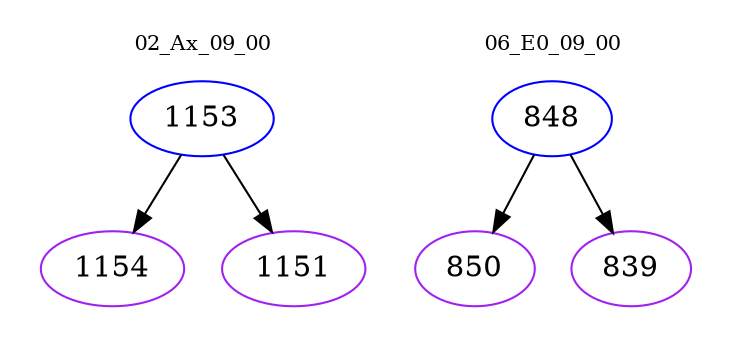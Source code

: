 digraph{
subgraph cluster_0 {
color = white
label = "02_Ax_09_00";
fontsize=10;
T0_1153 [label="1153", color="blue"]
T0_1153 -> T0_1154 [color="black"]
T0_1154 [label="1154", color="purple"]
T0_1153 -> T0_1151 [color="black"]
T0_1151 [label="1151", color="purple"]
}
subgraph cluster_1 {
color = white
label = "06_E0_09_00";
fontsize=10;
T1_848 [label="848", color="blue"]
T1_848 -> T1_850 [color="black"]
T1_850 [label="850", color="purple"]
T1_848 -> T1_839 [color="black"]
T1_839 [label="839", color="purple"]
}
}
